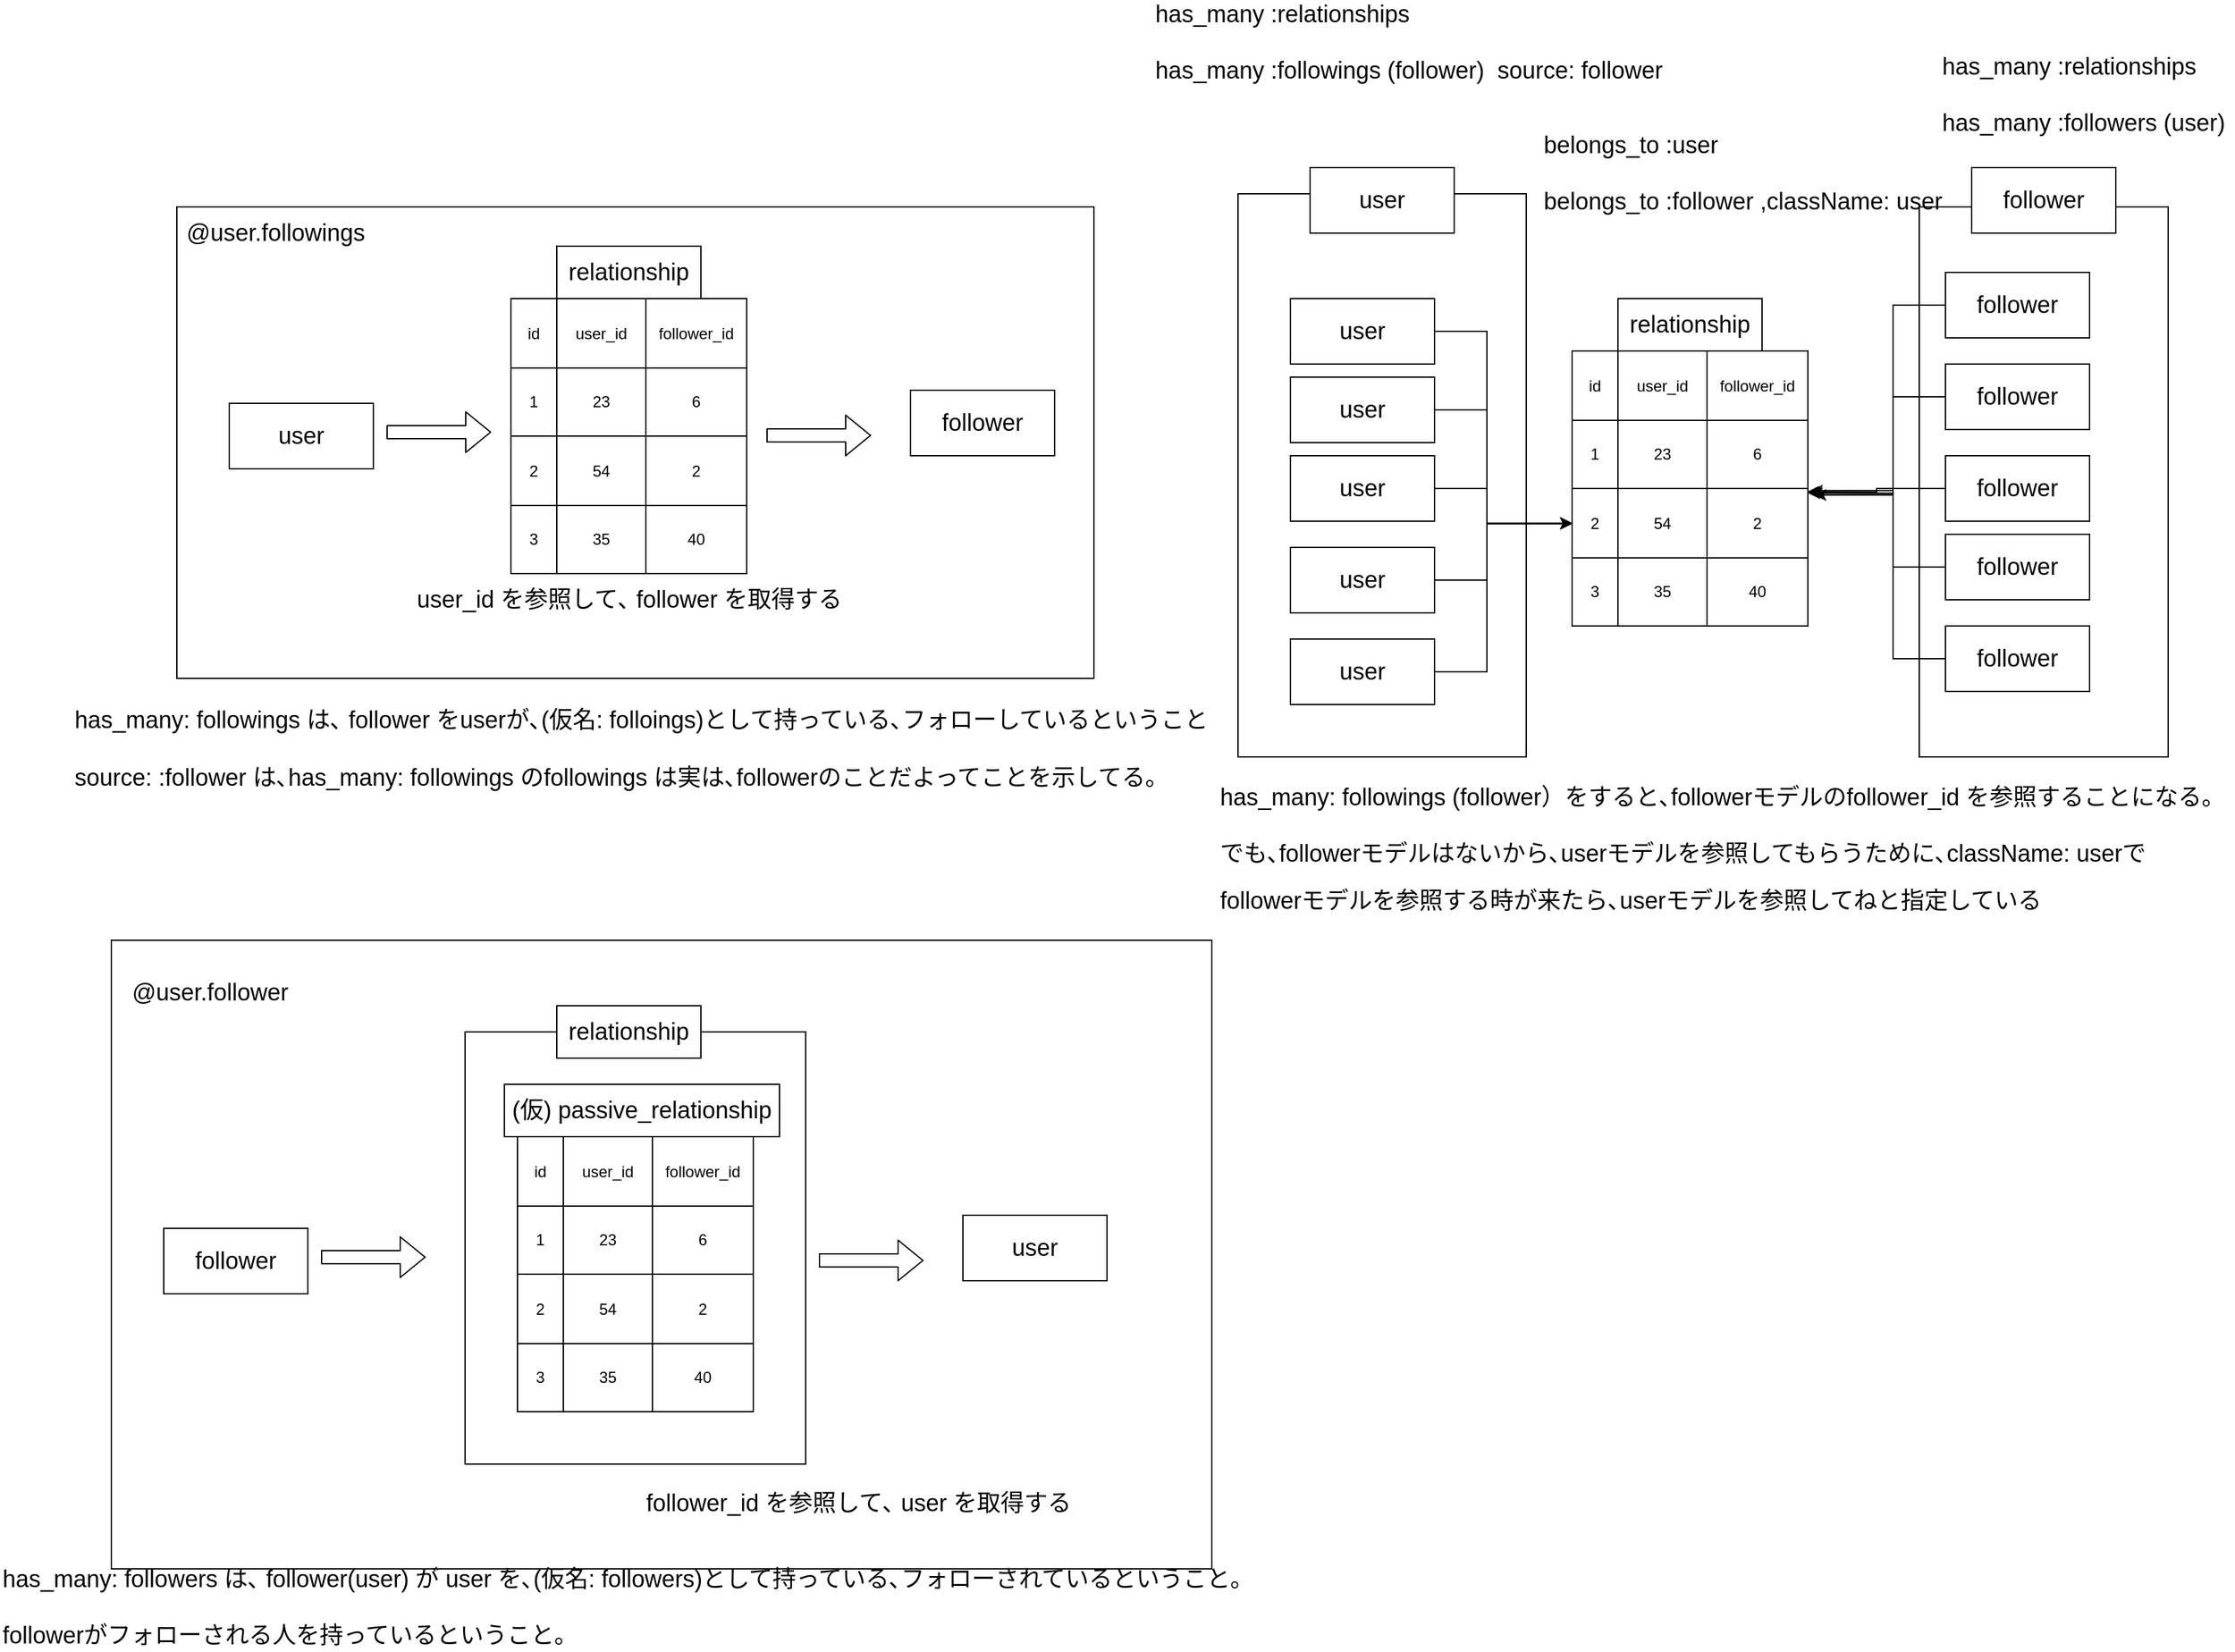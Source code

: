 <mxfile>
    <diagram id="zkdBJNX5jDolvNP3K11z" name="ページ1">
        <mxGraphModel dx="2157" dy="1710" grid="1" gridSize="10" guides="1" tooltips="1" connect="1" arrows="1" fold="1" page="1" pageScale="1" pageWidth="850" pageHeight="1100" math="0" shadow="0">
            <root>
                <mxCell id="0"/>
                <mxCell id="1" parent="0"/>
                <mxCell id="107" value="" style="whiteSpace=wrap;html=1;" vertex="1" parent="1">
                    <mxGeometry x="1410" y="-20" width="190" height="420" as="geometry"/>
                </mxCell>
                <mxCell id="106" value="" style="whiteSpace=wrap;html=1;" vertex="1" parent="1">
                    <mxGeometry x="890" y="-30" width="220" height="430" as="geometry"/>
                </mxCell>
                <mxCell id="32" value="" style="whiteSpace=wrap;html=1;" parent="1" vertex="1">
                    <mxGeometry x="30" y="540" width="840" height="480" as="geometry"/>
                </mxCell>
                <mxCell id="58" value="" style="whiteSpace=wrap;html=1;" parent="1" vertex="1">
                    <mxGeometry x="300" y="610" width="260" height="330" as="geometry"/>
                </mxCell>
                <mxCell id="26" value="" style="whiteSpace=wrap;html=1;" parent="1" vertex="1">
                    <mxGeometry x="80" y="-20" width="700" height="360" as="geometry"/>
                </mxCell>
                <mxCell id="2" value="&lt;font style=&quot;font-size: 18px&quot;&gt;user&lt;/font&gt;" style="whiteSpace=wrap;html=1;" parent="1" vertex="1">
                    <mxGeometry x="120" y="130" width="110" height="50" as="geometry"/>
                </mxCell>
                <mxCell id="3" value="&lt;span style=&quot;font-size: 18px&quot;&gt;relationship&lt;/span&gt;" style="whiteSpace=wrap;html=1;" parent="1" vertex="1">
                    <mxGeometry x="370" y="10" width="110" height="40" as="geometry"/>
                </mxCell>
                <mxCell id="4" value="" style="shape=table;html=1;whiteSpace=wrap;startSize=0;container=1;collapsible=0;childLayout=tableLayout;" parent="1" vertex="1">
                    <mxGeometry x="335" y="50" width="180" height="210" as="geometry"/>
                </mxCell>
                <mxCell id="5" value="" style="shape=partialRectangle;html=1;whiteSpace=wrap;collapsible=0;dropTarget=0;pointerEvents=0;fillColor=none;top=0;left=0;bottom=0;right=0;points=[[0,0.5],[1,0.5]];portConstraint=eastwest;" parent="4" vertex="1">
                    <mxGeometry width="180" height="53" as="geometry"/>
                </mxCell>
                <mxCell id="6" value="id" style="shape=partialRectangle;html=1;whiteSpace=wrap;connectable=0;overflow=hidden;fillColor=none;top=0;left=0;bottom=0;right=0;" parent="5" vertex="1">
                    <mxGeometry width="35" height="53" as="geometry"/>
                </mxCell>
                <mxCell id="7" value="user_id" style="shape=partialRectangle;html=1;whiteSpace=wrap;connectable=0;overflow=hidden;fillColor=none;top=0;left=0;bottom=0;right=0;" parent="5" vertex="1">
                    <mxGeometry x="35" width="68" height="53" as="geometry"/>
                </mxCell>
                <mxCell id="8" value="follower_id" style="shape=partialRectangle;html=1;whiteSpace=wrap;connectable=0;overflow=hidden;fillColor=none;top=0;left=0;bottom=0;right=0;" parent="5" vertex="1">
                    <mxGeometry x="103" width="77" height="53" as="geometry"/>
                </mxCell>
                <mxCell id="9" value="" style="shape=partialRectangle;html=1;whiteSpace=wrap;collapsible=0;dropTarget=0;pointerEvents=0;fillColor=none;top=0;left=0;bottom=0;right=0;points=[[0,0.5],[1,0.5]];portConstraint=eastwest;" parent="4" vertex="1">
                    <mxGeometry y="53" width="180" height="52" as="geometry"/>
                </mxCell>
                <mxCell id="10" value="1" style="shape=partialRectangle;html=1;whiteSpace=wrap;connectable=0;overflow=hidden;fillColor=none;top=0;left=0;bottom=0;right=0;" parent="9" vertex="1">
                    <mxGeometry width="35" height="52" as="geometry"/>
                </mxCell>
                <mxCell id="11" value="23" style="shape=partialRectangle;html=1;whiteSpace=wrap;connectable=0;overflow=hidden;fillColor=none;top=0;left=0;bottom=0;right=0;" parent="9" vertex="1">
                    <mxGeometry x="35" width="68" height="52" as="geometry"/>
                </mxCell>
                <mxCell id="12" value="6" style="shape=partialRectangle;html=1;whiteSpace=wrap;connectable=0;overflow=hidden;fillColor=none;top=0;left=0;bottom=0;right=0;" parent="9" vertex="1">
                    <mxGeometry x="103" width="77" height="52" as="geometry"/>
                </mxCell>
                <mxCell id="13" value="" style="shape=partialRectangle;html=1;whiteSpace=wrap;collapsible=0;dropTarget=0;pointerEvents=0;fillColor=none;top=0;left=0;bottom=0;right=0;points=[[0,0.5],[1,0.5]];portConstraint=eastwest;" parent="4" vertex="1">
                    <mxGeometry y="105" width="180" height="53" as="geometry"/>
                </mxCell>
                <mxCell id="14" value="2" style="shape=partialRectangle;html=1;whiteSpace=wrap;connectable=0;overflow=hidden;fillColor=none;top=0;left=0;bottom=0;right=0;" parent="13" vertex="1">
                    <mxGeometry width="35" height="53" as="geometry"/>
                </mxCell>
                <mxCell id="15" value="54" style="shape=partialRectangle;html=1;whiteSpace=wrap;connectable=0;overflow=hidden;fillColor=none;top=0;left=0;bottom=0;right=0;" parent="13" vertex="1">
                    <mxGeometry x="35" width="68" height="53" as="geometry"/>
                </mxCell>
                <mxCell id="16" value="2" style="shape=partialRectangle;html=1;whiteSpace=wrap;connectable=0;overflow=hidden;fillColor=none;top=0;left=0;bottom=0;right=0;" parent="13" vertex="1">
                    <mxGeometry x="103" width="77" height="53" as="geometry"/>
                </mxCell>
                <mxCell id="17" value="" style="shape=partialRectangle;html=1;whiteSpace=wrap;collapsible=0;dropTarget=0;pointerEvents=0;fillColor=none;top=0;left=0;bottom=0;right=0;points=[[0,0.5],[1,0.5]];portConstraint=eastwest;" parent="4" vertex="1">
                    <mxGeometry y="158" width="180" height="52" as="geometry"/>
                </mxCell>
                <mxCell id="18" value="3" style="shape=partialRectangle;html=1;whiteSpace=wrap;connectable=0;overflow=hidden;fillColor=none;top=0;left=0;bottom=0;right=0;" parent="17" vertex="1">
                    <mxGeometry width="35" height="52" as="geometry"/>
                </mxCell>
                <mxCell id="19" value="35" style="shape=partialRectangle;html=1;whiteSpace=wrap;connectable=0;overflow=hidden;fillColor=none;top=0;left=0;bottom=0;right=0;" parent="17" vertex="1">
                    <mxGeometry x="35" width="68" height="52" as="geometry"/>
                </mxCell>
                <mxCell id="20" value="40" style="shape=partialRectangle;html=1;whiteSpace=wrap;connectable=0;overflow=hidden;fillColor=none;top=0;left=0;bottom=0;right=0;" parent="17" vertex="1">
                    <mxGeometry x="103" width="77" height="52" as="geometry"/>
                </mxCell>
                <mxCell id="22" value="&lt;font style=&quot;font-size: 18px&quot;&gt;follower&lt;/font&gt;" style="whiteSpace=wrap;html=1;" parent="1" vertex="1">
                    <mxGeometry x="640" y="120" width="110" height="50" as="geometry"/>
                </mxCell>
                <mxCell id="23" value="&lt;font style=&quot;font-size: 18px&quot;&gt;@user.followings&lt;/font&gt;" style="text;html=1;align=center;verticalAlign=middle;resizable=0;points=[];autosize=1;" parent="1" vertex="1">
                    <mxGeometry x="80" y="-10" width="150" height="20" as="geometry"/>
                </mxCell>
                <mxCell id="24" value="&lt;font style=&quot;font-size: 18px&quot;&gt;user_id を参照して､ follower を取得する&lt;/font&gt;" style="text;html=1;align=center;verticalAlign=middle;resizable=0;points=[];autosize=1;" parent="1" vertex="1">
                    <mxGeometry x="255" y="270" width="340" height="20" as="geometry"/>
                </mxCell>
                <mxCell id="30" value="" style="shape=flexArrow;endArrow=classic;html=1;" parent="1" edge="1">
                    <mxGeometry width="50" height="50" relative="1" as="geometry">
                        <mxPoint x="240" y="152" as="sourcePoint"/>
                        <mxPoint x="320" y="152" as="targetPoint"/>
                    </mxGeometry>
                </mxCell>
                <mxCell id="31" value="" style="shape=flexArrow;endArrow=classic;html=1;" parent="1" edge="1">
                    <mxGeometry width="50" height="50" relative="1" as="geometry">
                        <mxPoint x="530" y="154.5" as="sourcePoint"/>
                        <mxPoint x="610" y="154.5" as="targetPoint"/>
                    </mxGeometry>
                </mxCell>
                <mxCell id="33" value="&lt;font style=&quot;font-size: 18px&quot;&gt;follower&lt;/font&gt;" style="whiteSpace=wrap;html=1;" parent="1" vertex="1">
                    <mxGeometry x="70" y="760" width="110" height="50" as="geometry"/>
                </mxCell>
                <mxCell id="34" value="&lt;span style=&quot;font-size: 18px&quot;&gt;(仮) passive_relationship&lt;/span&gt;" style="whiteSpace=wrap;html=1;" parent="1" vertex="1">
                    <mxGeometry x="330" y="650" width="210" height="40" as="geometry"/>
                </mxCell>
                <mxCell id="35" value="" style="shape=table;html=1;whiteSpace=wrap;startSize=0;container=1;collapsible=0;childLayout=tableLayout;" parent="1" vertex="1">
                    <mxGeometry x="340" y="690" width="180" height="210" as="geometry"/>
                </mxCell>
                <mxCell id="36" value="" style="shape=partialRectangle;html=1;whiteSpace=wrap;collapsible=0;dropTarget=0;pointerEvents=0;fillColor=none;top=0;left=0;bottom=0;right=0;points=[[0,0.5],[1,0.5]];portConstraint=eastwest;" parent="35" vertex="1">
                    <mxGeometry width="180" height="53" as="geometry"/>
                </mxCell>
                <mxCell id="37" value="id" style="shape=partialRectangle;html=1;whiteSpace=wrap;connectable=0;overflow=hidden;fillColor=none;top=0;left=0;bottom=0;right=0;" parent="36" vertex="1">
                    <mxGeometry width="35" height="53" as="geometry"/>
                </mxCell>
                <mxCell id="38" value="user_id" style="shape=partialRectangle;html=1;whiteSpace=wrap;connectable=0;overflow=hidden;fillColor=none;top=0;left=0;bottom=0;right=0;" parent="36" vertex="1">
                    <mxGeometry x="35" width="68" height="53" as="geometry"/>
                </mxCell>
                <mxCell id="39" value="follower_id" style="shape=partialRectangle;html=1;whiteSpace=wrap;connectable=0;overflow=hidden;fillColor=none;top=0;left=0;bottom=0;right=0;" parent="36" vertex="1">
                    <mxGeometry x="103" width="77" height="53" as="geometry"/>
                </mxCell>
                <mxCell id="40" value="" style="shape=partialRectangle;html=1;whiteSpace=wrap;collapsible=0;dropTarget=0;pointerEvents=0;fillColor=none;top=0;left=0;bottom=0;right=0;points=[[0,0.5],[1,0.5]];portConstraint=eastwest;" parent="35" vertex="1">
                    <mxGeometry y="53" width="180" height="52" as="geometry"/>
                </mxCell>
                <mxCell id="41" value="1" style="shape=partialRectangle;html=1;whiteSpace=wrap;connectable=0;overflow=hidden;fillColor=none;top=0;left=0;bottom=0;right=0;" parent="40" vertex="1">
                    <mxGeometry width="35" height="52" as="geometry"/>
                </mxCell>
                <mxCell id="42" value="23" style="shape=partialRectangle;html=1;whiteSpace=wrap;connectable=0;overflow=hidden;fillColor=none;top=0;left=0;bottom=0;right=0;" parent="40" vertex="1">
                    <mxGeometry x="35" width="68" height="52" as="geometry"/>
                </mxCell>
                <mxCell id="43" value="6" style="shape=partialRectangle;html=1;whiteSpace=wrap;connectable=0;overflow=hidden;fillColor=none;top=0;left=0;bottom=0;right=0;" parent="40" vertex="1">
                    <mxGeometry x="103" width="77" height="52" as="geometry"/>
                </mxCell>
                <mxCell id="44" value="" style="shape=partialRectangle;html=1;whiteSpace=wrap;collapsible=0;dropTarget=0;pointerEvents=0;fillColor=none;top=0;left=0;bottom=0;right=0;points=[[0,0.5],[1,0.5]];portConstraint=eastwest;" parent="35" vertex="1">
                    <mxGeometry y="105" width="180" height="53" as="geometry"/>
                </mxCell>
                <mxCell id="45" value="2" style="shape=partialRectangle;html=1;whiteSpace=wrap;connectable=0;overflow=hidden;fillColor=none;top=0;left=0;bottom=0;right=0;" parent="44" vertex="1">
                    <mxGeometry width="35" height="53" as="geometry"/>
                </mxCell>
                <mxCell id="46" value="54" style="shape=partialRectangle;html=1;whiteSpace=wrap;connectable=0;overflow=hidden;fillColor=none;top=0;left=0;bottom=0;right=0;" parent="44" vertex="1">
                    <mxGeometry x="35" width="68" height="53" as="geometry"/>
                </mxCell>
                <mxCell id="47" value="2" style="shape=partialRectangle;html=1;whiteSpace=wrap;connectable=0;overflow=hidden;fillColor=none;top=0;left=0;bottom=0;right=0;" parent="44" vertex="1">
                    <mxGeometry x="103" width="77" height="53" as="geometry"/>
                </mxCell>
                <mxCell id="48" value="" style="shape=partialRectangle;html=1;whiteSpace=wrap;collapsible=0;dropTarget=0;pointerEvents=0;fillColor=none;top=0;left=0;bottom=0;right=0;points=[[0,0.5],[1,0.5]];portConstraint=eastwest;" parent="35" vertex="1">
                    <mxGeometry y="158" width="180" height="52" as="geometry"/>
                </mxCell>
                <mxCell id="49" value="3" style="shape=partialRectangle;html=1;whiteSpace=wrap;connectable=0;overflow=hidden;fillColor=none;top=0;left=0;bottom=0;right=0;" parent="48" vertex="1">
                    <mxGeometry width="35" height="52" as="geometry"/>
                </mxCell>
                <mxCell id="50" value="35" style="shape=partialRectangle;html=1;whiteSpace=wrap;connectable=0;overflow=hidden;fillColor=none;top=0;left=0;bottom=0;right=0;" parent="48" vertex="1">
                    <mxGeometry x="35" width="68" height="52" as="geometry"/>
                </mxCell>
                <mxCell id="51" value="40" style="shape=partialRectangle;html=1;whiteSpace=wrap;connectable=0;overflow=hidden;fillColor=none;top=0;left=0;bottom=0;right=0;" parent="48" vertex="1">
                    <mxGeometry x="103" width="77" height="52" as="geometry"/>
                </mxCell>
                <mxCell id="52" value="&lt;font style=&quot;font-size: 18px&quot;&gt;user&lt;/font&gt;" style="whiteSpace=wrap;html=1;" parent="1" vertex="1">
                    <mxGeometry x="680" y="750" width="110" height="50" as="geometry"/>
                </mxCell>
                <mxCell id="53" value="&lt;font style=&quot;font-size: 18px&quot;&gt;@user.follower&lt;/font&gt;" style="text;html=1;align=center;verticalAlign=middle;resizable=0;points=[];autosize=1;" parent="1" vertex="1">
                    <mxGeometry x="40" y="570" width="130" height="20" as="geometry"/>
                </mxCell>
                <mxCell id="54" value="&lt;font style=&quot;font-size: 18px&quot;&gt;follower_id を参照して､ user を取得する&lt;/font&gt;" style="text;html=1;align=center;verticalAlign=middle;resizable=0;points=[];autosize=1;" parent="1" vertex="1">
                    <mxGeometry x="430" y="960" width="340" height="20" as="geometry"/>
                </mxCell>
                <mxCell id="55" value="" style="shape=flexArrow;endArrow=classic;html=1;" parent="1" edge="1">
                    <mxGeometry width="50" height="50" relative="1" as="geometry">
                        <mxPoint x="190" y="782" as="sourcePoint"/>
                        <mxPoint x="270" y="782" as="targetPoint"/>
                    </mxGeometry>
                </mxCell>
                <mxCell id="56" value="" style="shape=flexArrow;endArrow=classic;html=1;" parent="1" edge="1">
                    <mxGeometry width="50" height="50" relative="1" as="geometry">
                        <mxPoint x="570" y="784.5" as="sourcePoint"/>
                        <mxPoint x="650" y="784.5" as="targetPoint"/>
                    </mxGeometry>
                </mxCell>
                <mxCell id="57" value="&lt;span style=&quot;font-size: 18px&quot;&gt;relationship&lt;/span&gt;" style="whiteSpace=wrap;html=1;" parent="1" vertex="1">
                    <mxGeometry x="370" y="590" width="110" height="40" as="geometry"/>
                </mxCell>
                <mxCell id="59" value="&lt;font style=&quot;font-size: 18px&quot;&gt;has_many: followings は､ follower をuserが､(仮名: folloings)として持っている､フォローしているということ&lt;br&gt;&lt;br&gt;source: :follower は､has_many: followings のfollowings は実は､followerのことだよってことを示してる｡&lt;br&gt;&lt;br&gt;&lt;/font&gt;" style="text;html=1;align=left;verticalAlign=middle;resizable=0;points=[];autosize=1;" parent="1" vertex="1">
                    <mxGeometry y="370" width="880" height="70" as="geometry"/>
                </mxCell>
                <mxCell id="60" value="&lt;font style=&quot;font-size: 18px&quot;&gt;has_many: followers は､ follower(user) が user を､(仮名: followers)として持っている､フォローされているということ｡&lt;br&gt;&lt;br&gt;followerがフォローされる人を持っているということ｡&lt;/font&gt;" style="text;html=1;align=left;verticalAlign=middle;resizable=0;points=[];autosize=1;" parent="1" vertex="1">
                    <mxGeometry x="-55" y="1025" width="960" height="50" as="geometry"/>
                </mxCell>
                <mxCell id="95" style="edgeStyle=orthogonalEdgeStyle;rounded=0;orthogonalLoop=1;jettySize=auto;html=1;entryX=0;entryY=0.5;entryDx=0;entryDy=0;" edge="1" parent="1" source="62" target="73">
                    <mxGeometry relative="1" as="geometry">
                        <Array as="points">
                            <mxPoint x="1080" y="195"/>
                            <mxPoint x="1080" y="222"/>
                        </Array>
                    </mxGeometry>
                </mxCell>
                <mxCell id="62" value="&lt;font style=&quot;font-size: 18px&quot;&gt;user&lt;/font&gt;" style="whiteSpace=wrap;html=1;" vertex="1" parent="1">
                    <mxGeometry x="930" y="170" width="110" height="50" as="geometry"/>
                </mxCell>
                <mxCell id="63" value="&lt;span style=&quot;font-size: 18px&quot;&gt;relationship&lt;/span&gt;" style="whiteSpace=wrap;html=1;" vertex="1" parent="1">
                    <mxGeometry x="1180" y="50" width="110" height="40" as="geometry"/>
                </mxCell>
                <mxCell id="64" value="" style="shape=table;html=1;whiteSpace=wrap;startSize=0;container=1;collapsible=0;childLayout=tableLayout;" vertex="1" parent="1">
                    <mxGeometry x="1145" y="90" width="180" height="210" as="geometry"/>
                </mxCell>
                <mxCell id="65" value="" style="shape=partialRectangle;html=1;whiteSpace=wrap;collapsible=0;dropTarget=0;pointerEvents=0;fillColor=none;top=0;left=0;bottom=0;right=0;points=[[0,0.5],[1,0.5]];portConstraint=eastwest;" vertex="1" parent="64">
                    <mxGeometry width="180" height="53" as="geometry"/>
                </mxCell>
                <mxCell id="66" value="id" style="shape=partialRectangle;html=1;whiteSpace=wrap;connectable=0;overflow=hidden;fillColor=none;top=0;left=0;bottom=0;right=0;" vertex="1" parent="65">
                    <mxGeometry width="35" height="53" as="geometry"/>
                </mxCell>
                <mxCell id="67" value="user_id" style="shape=partialRectangle;html=1;whiteSpace=wrap;connectable=0;overflow=hidden;fillColor=none;top=0;left=0;bottom=0;right=0;" vertex="1" parent="65">
                    <mxGeometry x="35" width="68" height="53" as="geometry"/>
                </mxCell>
                <mxCell id="68" value="follower_id" style="shape=partialRectangle;html=1;whiteSpace=wrap;connectable=0;overflow=hidden;fillColor=none;top=0;left=0;bottom=0;right=0;" vertex="1" parent="65">
                    <mxGeometry x="103" width="77" height="53" as="geometry"/>
                </mxCell>
                <mxCell id="69" value="" style="shape=partialRectangle;html=1;whiteSpace=wrap;collapsible=0;dropTarget=0;pointerEvents=0;fillColor=none;top=0;left=0;bottom=0;right=0;points=[[0,0.5],[1,0.5]];portConstraint=eastwest;" vertex="1" parent="64">
                    <mxGeometry y="53" width="180" height="52" as="geometry"/>
                </mxCell>
                <mxCell id="70" value="1" style="shape=partialRectangle;html=1;whiteSpace=wrap;connectable=0;overflow=hidden;fillColor=none;top=0;left=0;bottom=0;right=0;" vertex="1" parent="69">
                    <mxGeometry width="35" height="52" as="geometry"/>
                </mxCell>
                <mxCell id="71" value="23" style="shape=partialRectangle;html=1;whiteSpace=wrap;connectable=0;overflow=hidden;fillColor=none;top=0;left=0;bottom=0;right=0;" vertex="1" parent="69">
                    <mxGeometry x="35" width="68" height="52" as="geometry"/>
                </mxCell>
                <mxCell id="72" value="6" style="shape=partialRectangle;html=1;whiteSpace=wrap;connectable=0;overflow=hidden;fillColor=none;top=0;left=0;bottom=0;right=0;" vertex="1" parent="69">
                    <mxGeometry x="103" width="77" height="52" as="geometry"/>
                </mxCell>
                <mxCell id="73" value="" style="shape=partialRectangle;html=1;whiteSpace=wrap;collapsible=0;dropTarget=0;pointerEvents=0;fillColor=none;top=0;left=0;bottom=0;right=0;points=[[0,0.5],[1,0.5]];portConstraint=eastwest;" vertex="1" parent="64">
                    <mxGeometry y="105" width="180" height="53" as="geometry"/>
                </mxCell>
                <mxCell id="74" value="2" style="shape=partialRectangle;html=1;whiteSpace=wrap;connectable=0;overflow=hidden;fillColor=none;top=0;left=0;bottom=0;right=0;" vertex="1" parent="73">
                    <mxGeometry width="35" height="53" as="geometry"/>
                </mxCell>
                <mxCell id="75" value="54" style="shape=partialRectangle;html=1;whiteSpace=wrap;connectable=0;overflow=hidden;fillColor=none;top=0;left=0;bottom=0;right=0;" vertex="1" parent="73">
                    <mxGeometry x="35" width="68" height="53" as="geometry"/>
                </mxCell>
                <mxCell id="76" value="2" style="shape=partialRectangle;html=1;whiteSpace=wrap;connectable=0;overflow=hidden;fillColor=none;top=0;left=0;bottom=0;right=0;" vertex="1" parent="73">
                    <mxGeometry x="103" width="77" height="53" as="geometry"/>
                </mxCell>
                <mxCell id="77" value="" style="shape=partialRectangle;html=1;whiteSpace=wrap;collapsible=0;dropTarget=0;pointerEvents=0;fillColor=none;top=0;left=0;bottom=0;right=0;points=[[0,0.5],[1,0.5]];portConstraint=eastwest;" vertex="1" parent="64">
                    <mxGeometry y="158" width="180" height="52" as="geometry"/>
                </mxCell>
                <mxCell id="78" value="3" style="shape=partialRectangle;html=1;whiteSpace=wrap;connectable=0;overflow=hidden;fillColor=none;top=0;left=0;bottom=0;right=0;" vertex="1" parent="77">
                    <mxGeometry width="35" height="52" as="geometry"/>
                </mxCell>
                <mxCell id="79" value="35" style="shape=partialRectangle;html=1;whiteSpace=wrap;connectable=0;overflow=hidden;fillColor=none;top=0;left=0;bottom=0;right=0;" vertex="1" parent="77">
                    <mxGeometry x="35" width="68" height="52" as="geometry"/>
                </mxCell>
                <mxCell id="80" value="40" style="shape=partialRectangle;html=1;whiteSpace=wrap;connectable=0;overflow=hidden;fillColor=none;top=0;left=0;bottom=0;right=0;" vertex="1" parent="77">
                    <mxGeometry x="103" width="77" height="52" as="geometry"/>
                </mxCell>
                <mxCell id="103" style="edgeStyle=orthogonalEdgeStyle;rounded=0;orthogonalLoop=1;jettySize=auto;html=1;entryX=0.996;entryY=0.05;entryDx=0;entryDy=0;entryPerimeter=0;" edge="1" parent="1" source="81" target="73">
                    <mxGeometry relative="1" as="geometry"/>
                </mxCell>
                <mxCell id="81" value="&lt;font style=&quot;font-size: 18px&quot;&gt;follower&lt;/font&gt;" style="whiteSpace=wrap;html=1;" vertex="1" parent="1">
                    <mxGeometry x="1430" y="170" width="110" height="50" as="geometry"/>
                </mxCell>
                <mxCell id="94" style="edgeStyle=orthogonalEdgeStyle;rounded=0;orthogonalLoop=1;jettySize=auto;html=1;entryX=0;entryY=0.5;entryDx=0;entryDy=0;" edge="1" parent="1" source="84" target="73">
                    <mxGeometry relative="1" as="geometry">
                        <Array as="points">
                            <mxPoint x="1080" y="135"/>
                            <mxPoint x="1080" y="222"/>
                        </Array>
                    </mxGeometry>
                </mxCell>
                <mxCell id="84" value="&lt;font style=&quot;font-size: 18px&quot;&gt;user&lt;/font&gt;" style="whiteSpace=wrap;html=1;" vertex="1" parent="1">
                    <mxGeometry x="930" y="110" width="110" height="50" as="geometry"/>
                </mxCell>
                <mxCell id="93" style="edgeStyle=orthogonalEdgeStyle;rounded=0;orthogonalLoop=1;jettySize=auto;html=1;" edge="1" parent="1" source="85" target="73">
                    <mxGeometry relative="1" as="geometry">
                        <Array as="points">
                            <mxPoint x="1080" y="75"/>
                            <mxPoint x="1080" y="222"/>
                        </Array>
                    </mxGeometry>
                </mxCell>
                <mxCell id="85" value="&lt;font style=&quot;font-size: 18px&quot;&gt;user&lt;/font&gt;" style="whiteSpace=wrap;html=1;" vertex="1" parent="1">
                    <mxGeometry x="930" y="50" width="110" height="50" as="geometry"/>
                </mxCell>
                <mxCell id="100" style="edgeStyle=orthogonalEdgeStyle;rounded=0;orthogonalLoop=1;jettySize=auto;html=1;entryX=0;entryY=0.5;entryDx=0;entryDy=0;" edge="1" parent="1" source="86" target="73">
                    <mxGeometry relative="1" as="geometry">
                        <Array as="points">
                            <mxPoint x="1080" y="335"/>
                            <mxPoint x="1080" y="222"/>
                        </Array>
                    </mxGeometry>
                </mxCell>
                <mxCell id="86" value="&lt;font style=&quot;font-size: 18px&quot;&gt;user&lt;/font&gt;" style="whiteSpace=wrap;html=1;" vertex="1" parent="1">
                    <mxGeometry x="930" y="310" width="110" height="50" as="geometry"/>
                </mxCell>
                <mxCell id="99" style="edgeStyle=orthogonalEdgeStyle;rounded=0;orthogonalLoop=1;jettySize=auto;html=1;entryX=0;entryY=0.5;entryDx=0;entryDy=0;" edge="1" parent="1" source="87" target="73">
                    <mxGeometry relative="1" as="geometry">
                        <Array as="points">
                            <mxPoint x="1080" y="265"/>
                            <mxPoint x="1080" y="222"/>
                        </Array>
                    </mxGeometry>
                </mxCell>
                <mxCell id="87" value="&lt;font style=&quot;font-size: 18px&quot;&gt;user&lt;/font&gt;" style="whiteSpace=wrap;html=1;" vertex="1" parent="1">
                    <mxGeometry x="930" y="240" width="110" height="50" as="geometry"/>
                </mxCell>
                <mxCell id="104" style="edgeStyle=orthogonalEdgeStyle;rounded=0;orthogonalLoop=1;jettySize=auto;html=1;entryX=1.002;entryY=0.069;entryDx=0;entryDy=0;entryPerimeter=0;" edge="1" parent="1" source="88" target="73">
                    <mxGeometry relative="1" as="geometry">
                        <Array as="points">
                            <mxPoint x="1390" y="255"/>
                            <mxPoint x="1390" y="199"/>
                        </Array>
                    </mxGeometry>
                </mxCell>
                <mxCell id="88" value="&lt;font style=&quot;font-size: 18px&quot;&gt;follower&lt;/font&gt;" style="whiteSpace=wrap;html=1;" vertex="1" parent="1">
                    <mxGeometry x="1430" y="230" width="110" height="50" as="geometry"/>
                </mxCell>
                <mxCell id="105" style="edgeStyle=orthogonalEdgeStyle;rounded=0;orthogonalLoop=1;jettySize=auto;html=1;entryX=1.028;entryY=0.094;entryDx=0;entryDy=0;entryPerimeter=0;" edge="1" parent="1" source="89" target="73">
                    <mxGeometry relative="1" as="geometry">
                        <Array as="points">
                            <mxPoint x="1390" y="325"/>
                            <mxPoint x="1390" y="200"/>
                        </Array>
                    </mxGeometry>
                </mxCell>
                <mxCell id="89" value="&lt;font style=&quot;font-size: 18px&quot;&gt;follower&lt;/font&gt;" style="whiteSpace=wrap;html=1;" vertex="1" parent="1">
                    <mxGeometry x="1430" y="300" width="110" height="50" as="geometry"/>
                </mxCell>
                <mxCell id="102" style="edgeStyle=orthogonalEdgeStyle;rounded=0;orthogonalLoop=1;jettySize=auto;html=1;entryX=1.013;entryY=0.031;entryDx=0;entryDy=0;entryPerimeter=0;" edge="1" parent="1" source="90" target="73">
                    <mxGeometry relative="1" as="geometry">
                        <Array as="points">
                            <mxPoint x="1390" y="125"/>
                            <mxPoint x="1390" y="197"/>
                        </Array>
                    </mxGeometry>
                </mxCell>
                <mxCell id="90" value="&lt;font style=&quot;font-size: 18px&quot;&gt;follower&lt;/font&gt;" style="whiteSpace=wrap;html=1;" vertex="1" parent="1">
                    <mxGeometry x="1430" y="100" width="110" height="50" as="geometry"/>
                </mxCell>
                <mxCell id="101" style="edgeStyle=orthogonalEdgeStyle;rounded=0;orthogonalLoop=1;jettySize=auto;html=1;entryX=1.013;entryY=0.069;entryDx=0;entryDy=0;entryPerimeter=0;" edge="1" parent="1" source="91" target="73">
                    <mxGeometry relative="1" as="geometry">
                        <Array as="points">
                            <mxPoint x="1390" y="55"/>
                            <mxPoint x="1390" y="199"/>
                        </Array>
                    </mxGeometry>
                </mxCell>
                <mxCell id="91" value="&lt;font style=&quot;font-size: 18px&quot;&gt;follower&lt;/font&gt;" style="whiteSpace=wrap;html=1;" vertex="1" parent="1">
                    <mxGeometry x="1430" y="30" width="110" height="50" as="geometry"/>
                </mxCell>
                <mxCell id="108" value="&lt;font style=&quot;font-size: 18px&quot;&gt;user&lt;/font&gt;" style="whiteSpace=wrap;html=1;" vertex="1" parent="1">
                    <mxGeometry x="945" y="-50" width="110" height="50" as="geometry"/>
                </mxCell>
                <mxCell id="109" value="&lt;font style=&quot;font-size: 18px&quot;&gt;follower&lt;/font&gt;" style="whiteSpace=wrap;html=1;" vertex="1" parent="1">
                    <mxGeometry x="1450" y="-50" width="110" height="50" as="geometry"/>
                </mxCell>
                <mxCell id="110" value="&lt;div style=&quot;text-align: left&quot;&gt;&lt;span style=&quot;font-size: 18px&quot;&gt;has_many :relationships&lt;/span&gt;&lt;/div&gt;&lt;font&gt;&lt;div style=&quot;text-align: left&quot;&gt;&lt;span style=&quot;font-size: 18px&quot;&gt;&lt;br&gt;&lt;/span&gt;&lt;/div&gt;&lt;span style=&quot;font-size: 18px&quot;&gt;&lt;div style=&quot;text-align: left&quot;&gt;&lt;span&gt;has_many :followings (follower)&amp;nbsp; source: follower&lt;/span&gt;&lt;/div&gt;&lt;/span&gt;&lt;/font&gt;" style="text;html=1;align=center;verticalAlign=middle;resizable=0;points=[];autosize=1;" vertex="1" parent="1">
                    <mxGeometry x="820" y="-170" width="400" height="50" as="geometry"/>
                </mxCell>
                <mxCell id="111" value="&lt;div style=&quot;text-align: left&quot;&gt;&lt;span style=&quot;font-size: 18px&quot;&gt;has_many :relationships&lt;/span&gt;&lt;/div&gt;&lt;font&gt;&lt;div style=&quot;text-align: left&quot;&gt;&lt;span style=&quot;font-size: 18px&quot;&gt;&lt;br&gt;&lt;/span&gt;&lt;/div&gt;&lt;span style=&quot;font-size: 18px&quot;&gt;&lt;div style=&quot;text-align: left&quot;&gt;&lt;span&gt;has_many :followers (user)&lt;/span&gt;&lt;/div&gt;&lt;/span&gt;&lt;/font&gt;" style="text;html=1;align=center;verticalAlign=middle;resizable=0;points=[];autosize=1;" vertex="1" parent="1">
                    <mxGeometry x="1420" y="-130" width="230" height="50" as="geometry"/>
                </mxCell>
                <mxCell id="112" value="&lt;div style=&quot;text-align: left&quot;&gt;&lt;span style=&quot;font-size: 18px&quot;&gt;belongs_to :user&lt;/span&gt;&lt;/div&gt;&lt;font&gt;&lt;div style=&quot;text-align: left&quot;&gt;&lt;span style=&quot;font-size: 18px&quot;&gt;&lt;br&gt;&lt;/span&gt;&lt;/div&gt;&lt;span style=&quot;font-size: 18px&quot;&gt;&lt;div style=&quot;text-align: left&quot;&gt;&lt;span&gt;belongs_to :follower ,className: user&lt;/span&gt;&lt;/div&gt;&lt;/span&gt;&lt;/font&gt;" style="text;html=1;align=center;verticalAlign=middle;resizable=0;points=[];autosize=1;" vertex="1" parent="1">
                    <mxGeometry x="1115" y="-70" width="320" height="50" as="geometry"/>
                </mxCell>
                <mxCell id="113" value="&lt;div style=&quot;text-align: left&quot;&gt;&lt;span style=&quot;font-size: 18px&quot;&gt;&lt;br&gt;&lt;/span&gt;&lt;/div&gt;&lt;font&gt;&lt;div style=&quot;font-size: 18px ; text-align: left&quot;&gt;&lt;span&gt;has_many: followings (follower）をすると､followerモデルのfollower_id を参照することになる｡&lt;/span&gt;&lt;/div&gt;&lt;div style=&quot;text-align: left&quot;&gt;&lt;span style=&quot;font-size: 18px&quot;&gt;&lt;br&gt;&lt;/span&gt;&lt;/div&gt;&lt;span style=&quot;font-size: 18px&quot;&gt;&lt;div style=&quot;text-align: left&quot;&gt;&lt;span&gt;でも､followerモデルはないから､userモデルを参照してもらうために､className: userで&lt;/span&gt;&lt;/div&gt;&lt;/span&gt;&lt;div style=&quot;text-align: left&quot;&gt;&lt;br&gt;&lt;/div&gt;&lt;span style=&quot;font-size: 18px&quot;&gt;&lt;div style=&quot;text-align: left&quot;&gt;&lt;span&gt;followerモデルを参照する時が来たら､userモデルを参照してねと指定している&lt;/span&gt;&lt;/div&gt;&lt;/span&gt;&lt;/font&gt;" style="text;html=1;align=center;verticalAlign=middle;resizable=0;points=[];autosize=1;" vertex="1" parent="1">
                    <mxGeometry x="870" y="415" width="770" height="90" as="geometry"/>
                </mxCell>
            </root>
        </mxGraphModel>
    </diagram>
</mxfile>